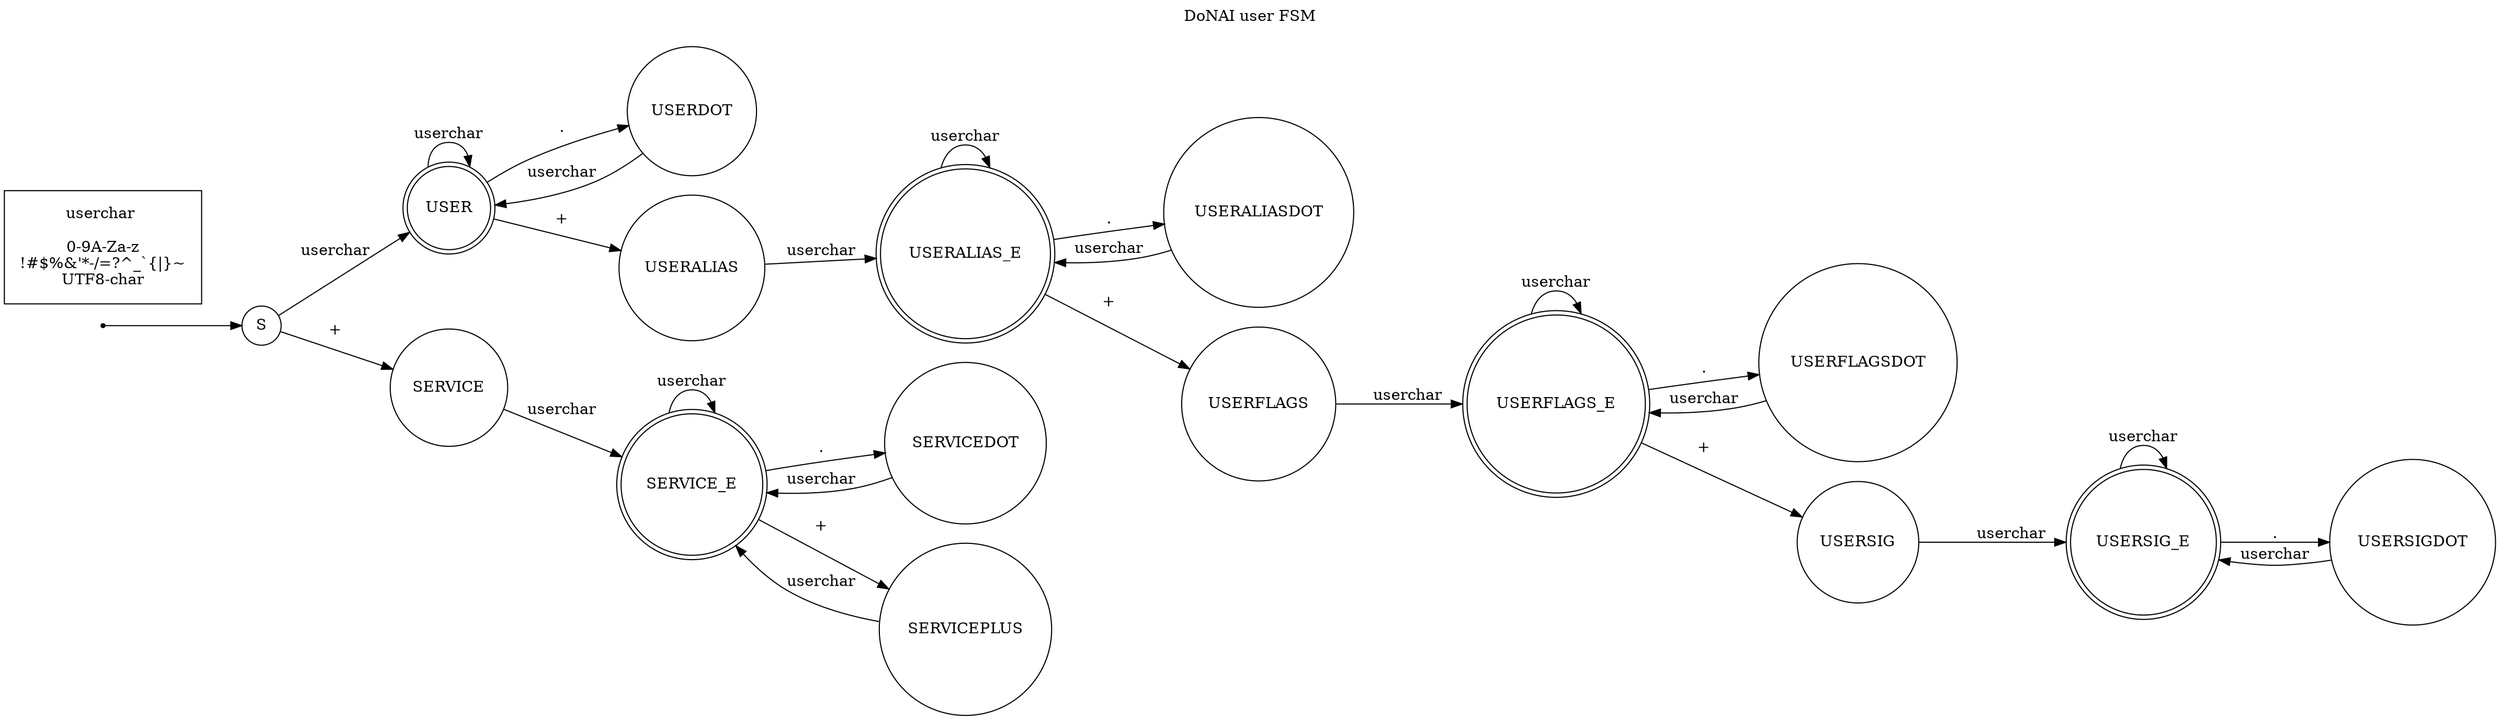 digraph finite_state_machine {
	rankdir=LR
	node [shape = doublecircle];
		USER;
		USERALIAS_E;
		USERFLAGS_E;
		USERSIG_E;
		SERVICE_E;

	node [shape = point ];
		qi

	node [shape = circle];
		qi	-> S;

		S	-> USER [ label = "userchar" ];
		USER	-> USER [ label = "userchar" ];
		USER	-> USERDOT [ label = "." ];
		USERDOT	-> USER [ label = "userchar" ];
		USER	-> USERALIAS [ label = "+" ];
		USERALIAS	-> USERALIAS_E [ label = "userchar" ];
		USERALIAS_E	-> USERALIAS_E [ label = "userchar" ];
		USERALIAS_E	-> USERALIASDOT [ label = "." ];
		USERALIASDOT	-> USERALIAS_E [ label = "userchar" ];
		USERALIAS_E	-> USERFLAGS [ label = "+" ];
		USERFLAGS	-> USERFLAGS_E [ label = "userchar" ];
		USERFLAGS_E	-> USERFLAGS_E [ label = "userchar" ];
		USERFLAGS_E	-> USERFLAGSDOT [ label = "." ];
		USERFLAGSDOT	-> USERFLAGS_E [ label = "userchar" ];
		USERFLAGS_E	-> USERSIG [ label = "+" ];
		USERSIG	-> USERSIG_E [ label = "userchar" ];
		USERSIG_E	-> USERSIG_E [ label = "userchar" ];
		USERSIG_E	-> USERSIGDOT [ label = "." ];
		USERSIGDOT	-> USERSIG_E [ label = "userchar" ];
		S	-> SERVICE [ label = "+" ];
		SERVICE	-> SERVICE_E [ label = "userchar" ];
		SERVICE_E	-> SERVICE_E [ label = "userchar" ];
		SERVICE_E	-> SERVICEDOT [ label = "." ];
		SERVICEDOT	-> SERVICE_E [ label = "userchar" ];
		SERVICE_E	-> SERVICEPLUS [ label = "+" ];
		SERVICEPLUS	-> SERVICE_E [ label = "userchar" ];

	node[ shape=box, margin="0.2,0.2" ];
		userchar[ label = "userchar \n\n0-9A-Za-z\n!#$%&'*-/=?^_`{|}~\nUTF8-char" ];

	// title
	labelloc="t";
	label="DoNAI user FSM\n\n";
}
